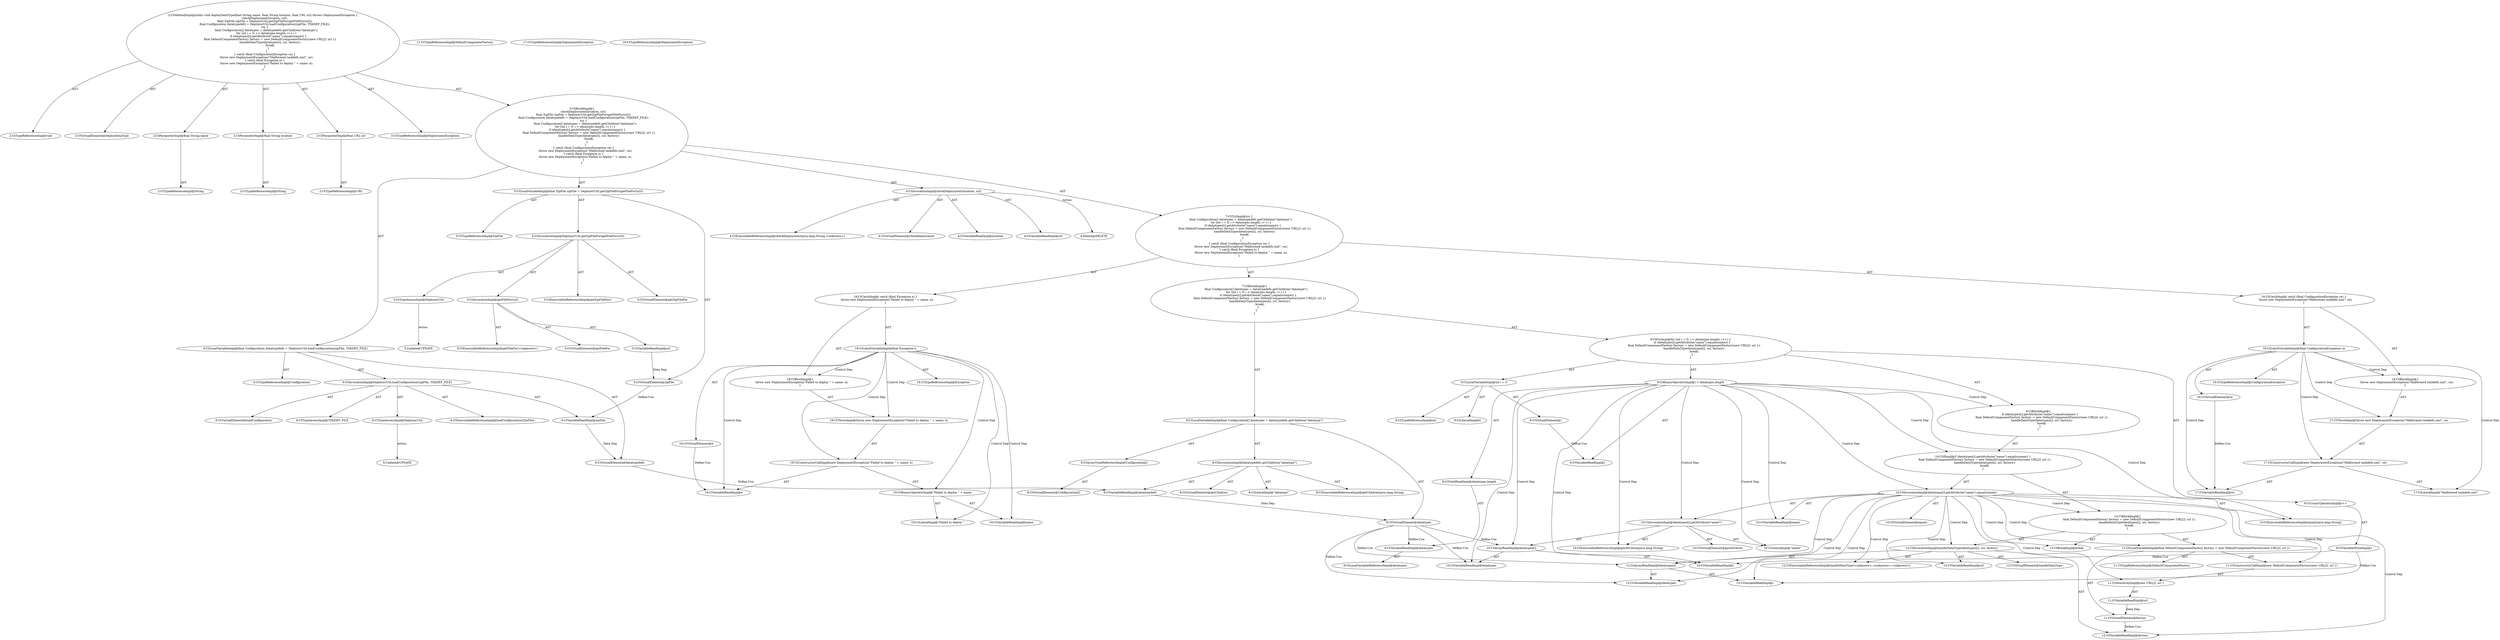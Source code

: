 digraph "deployDataType#?,String,String,URL" {
0 [label="2:CtTypeReferenceImpl@void" shape=ellipse]
1 [label="2:CtVirtualElement@deployDataType" shape=ellipse]
2 [label="2:CtParameterImpl@final String name" shape=ellipse]
3 [label="2:CtTypeReferenceImpl@String" shape=ellipse]
4 [label="2:CtParameterImpl@final String location" shape=ellipse]
5 [label="2:CtTypeReferenceImpl@String" shape=ellipse]
6 [label="2:CtParameterImpl@final URL url" shape=ellipse]
7 [label="2:CtTypeReferenceImpl@URL" shape=ellipse]
8 [label="3:CtTypeReferenceImpl@DeploymentException" shape=ellipse]
9 [label="4:CtExecutableReferenceImpl@checkDeployment(java.lang.String,<unknown>)" shape=ellipse]
10 [label="4:CtVirtualElement@checkDeployment" shape=ellipse]
11 [label="4:CtVariableReadImpl@location" shape=ellipse]
12 [label="4:CtVariableReadImpl@url" shape=ellipse]
13 [label="4:CtInvocationImpl@checkDeployment(location, url)" shape=ellipse]
14 [label="5:CtTypeReferenceImpl@ZipFile" shape=ellipse]
15 [label="5:CtExecutableReferenceImpl@getZipFileFor()" shape=ellipse]
16 [label="5:CtVirtualElement@getZipFileFor" shape=ellipse]
17 [label="5:CtTypeAccessImpl@DeployerUtil" shape=ellipse]
18 [label="5:CtExecutableReferenceImpl@getFileFor(<unknown>)" shape=ellipse]
19 [label="5:CtVirtualElement@getFileFor" shape=ellipse]
20 [label="5:CtVariableReadImpl@url" shape=ellipse]
21 [label="5:CtInvocationImpl@getFileFor(url)" shape=ellipse]
22 [label="5:CtInvocationImpl@DeployerUtil.getZipFileFor(getFileFor(url))" shape=ellipse]
23 [label="5:CtVirtualElement@zipFile" shape=ellipse]
24 [label="5:CtLocalVariableImpl@final ZipFile zipFile = DeployerUtil.getZipFileFor(getFileFor(url))" shape=ellipse]
25 [label="6:CtTypeReferenceImpl@Configuration" shape=ellipse]
26 [label="6:CtExecutableReferenceImpl@loadConfiguration(ZipFile)" shape=ellipse]
27 [label="6:CtVirtualElement@loadConfiguration" shape=ellipse]
28 [label="6:CtTypeAccessImpl@DeployerUtil" shape=ellipse]
29 [label="6:CtVariableReadImpl@zipFile" shape=ellipse]
30 [label="6:CtTypeAccessImpl@TSKDEF_FILE" shape=ellipse]
31 [label="6:CtInvocationImpl@DeployerUtil.loadConfiguration(zipFile, TSKDEF_FILE)" shape=ellipse]
32 [label="6:CtVirtualElement@datatypedefs" shape=ellipse]
33 [label="6:CtLocalVariableImpl@final Configuration datatypedefs = DeployerUtil.loadConfiguration(zipFile, TSKDEF_FILE)" shape=ellipse]
34 [label="8:CtVirtualElement@Configuration[]" shape=ellipse]
35 [label="8:CtArrayTypeReferenceImpl@Configuration[]" shape=ellipse]
36 [label="8:CtExecutableReferenceImpl@getChildren(java.lang.String)" shape=ellipse]
37 [label="8:CtVirtualElement@getChildren" shape=ellipse]
38 [label="8:CtVariableReadImpl@datatypedefs" shape=ellipse]
39 [label="8:CtLiteralImpl@\"datatype\"" shape=ellipse]
40 [label="8:CtInvocationImpl@datatypedefs.getChildren(\"datatype\")" shape=ellipse]
41 [label="8:CtVirtualElement@datatypes" shape=ellipse]
42 [label="8:CtLocalVariableImpl@final Configuration[] datatypes = datatypedefs.getChildren(\"datatype\")" shape=ellipse]
43 [label="9:CtTypeReferenceImpl@int" shape=ellipse]
44 [label="9:CtLiteralImpl@0" shape=ellipse]
45 [label="9:CtVirtualElement@i" shape=ellipse]
46 [label="9:CtLocalVariableImpl@int i = 0" shape=ellipse]
47 [label="9:CtVariableReadImpl@i" shape=ellipse]
48 [label="9:CtVariableReadImpl@datatypes" shape=ellipse]
49 [label="9:CtLocalVariableReferenceImpl@datatypes" shape=ellipse]
50 [label="9:CtFieldReadImpl@datatypes.length" shape=ellipse]
51 [label="9:CtBinaryOperatorImpl@i < datatypes.length" shape=ellipse]
52 [label="9:CtVariableWriteImpl@i" shape=ellipse]
53 [label="9:CtUnaryOperatorImpl@i++" shape=ellipse]
54 [label="10:CtExecutableReferenceImpl@equals(java.lang.String)" shape=ellipse]
55 [label="10:CtVirtualElement@equals" shape=ellipse]
56 [label="10:CtExecutableReferenceImpl@getAttribute(java.lang.String)" shape=ellipse]
57 [label="10:CtVirtualElement@getAttribute" shape=ellipse]
58 [label="10:CtVariableReadImpl@datatypes" shape=ellipse]
59 [label="10:CtVariableReadImpl@i" shape=ellipse]
60 [label="10:CtArrayReadImpl@datatypes[i]" shape=ellipse]
61 [label="10:CtLiteralImpl@\"name\"" shape=ellipse]
62 [label="10:CtInvocationImpl@datatypes[i].getAttribute(\"name\")" shape=ellipse]
63 [label="10:CtVariableReadImpl@name" shape=ellipse]
64 [label="10:CtInvocationImpl@datatypes[i].getAttribute(\"name\").equals(name)" shape=ellipse]
65 [label="11:CtTypeReferenceImpl@DefaultComponentFactory" shape=ellipse]
66 [label="11:CtTypeReferenceImpl@DefaultComponentFactory" shape=ellipse]
67 [label="11:CtNewArrayImpl@new URL[]\{ url \}" shape=ellipse]
68 [label="11:CtVariableReadImpl@url" shape=ellipse]
69 [label="11:CtConstructorCallImpl@new DefaultComponentFactory(new URL[]\{ url \})" shape=ellipse]
70 [label="11:CtVirtualElement@factory" shape=ellipse]
71 [label="11:CtLocalVariableImpl@final DefaultComponentFactory factory = new DefaultComponentFactory(new URL[]\{ url \})" shape=ellipse]
72 [label="12:CtExecutableReferenceImpl@handleDataType(<unknown>,<unknown>,<unknown>)" shape=ellipse]
73 [label="12:CtVirtualElement@handleDataType" shape=ellipse]
74 [label="12:CtVariableReadImpl@datatypes" shape=ellipse]
75 [label="12:CtVariableReadImpl@i" shape=ellipse]
76 [label="12:CtArrayReadImpl@datatypes[i]" shape=ellipse]
77 [label="12:CtVariableReadImpl@url" shape=ellipse]
78 [label="12:CtVariableReadImpl@factory" shape=ellipse]
79 [label="12:CtInvocationImpl@handleDataType(datatypes[i], url, factory)" shape=ellipse]
80 [label="13:CtBreakImpl@break" shape=ellipse]
81 [label="10:CtBlockImpl@\{
    final DefaultComponentFactory factory = new DefaultComponentFactory(new URL[]\{ url \});
    handleDataType(datatypes[i], url, factory);
    break;
\}" shape=ellipse]
82 [label="10:CtIfImpl@if (datatypes[i].getAttribute(\"name\").equals(name)) \{
    final DefaultComponentFactory factory = new DefaultComponentFactory(new URL[]\{ url \});
    handleDataType(datatypes[i], url, factory);
    break;
\}" shape=ellipse]
83 [label="9:CtBlockImpl@\{
    if (datatypes[i].getAttribute(\"name\").equals(name)) \{
        final DefaultComponentFactory factory = new DefaultComponentFactory(new URL[]\{ url \});
        handleDataType(datatypes[i], url, factory);
        break;
    \}
\}" shape=ellipse]
84 [label="9:CtForImpl@for (int i = 0; i < datatypes.length; i++) \{
    if (datatypes[i].getAttribute(\"name\").equals(name)) \{
        final DefaultComponentFactory factory = new DefaultComponentFactory(new URL[]\{ url \});
        handleDataType(datatypes[i], url, factory);
        break;
    \}
\}" shape=ellipse]
85 [label="7:CtBlockImpl@\{
    final Configuration[] datatypes = datatypedefs.getChildren(\"datatype\");
    for (int i = 0; i < datatypes.length; i++) \{
        if (datatypes[i].getAttribute(\"name\").equals(name)) \{
            final DefaultComponentFactory factory = new DefaultComponentFactory(new URL[]\{ url \});
            handleDataType(datatypes[i], url, factory);
            break;
        \}
    \}
\}" shape=ellipse]
86 [label="16:CtVirtualElement@ce" shape=ellipse]
87 [label="16:CtTypeReferenceImpl@ConfigurationException" shape=ellipse]
88 [label="16:CtCatchVariableImpl@final ConfigurationException ce" shape=ellipse]
89 [label="17:CtTypeReferenceImpl@DeploymentException" shape=ellipse]
90 [label="17:CtLiteralImpl@\"Malformed taskdefs.xml\"" shape=ellipse]
91 [label="17:CtVariableReadImpl@ce" shape=ellipse]
92 [label="17:CtConstructorCallImpl@new DeploymentException(\"Malformed taskdefs.xml\", ce)" shape=ellipse]
93 [label="17:CtThrowImpl@throw new DeploymentException(\"Malformed taskdefs.xml\", ce)" shape=ellipse]
94 [label="16:CtBlockImpl@\{
    throw new DeploymentException(\"Malformed taskdefs.xml\", ce);
\}" shape=ellipse]
95 [label="16:CtCatchImpl@ catch (final ConfigurationException ce) \{
    throw new DeploymentException(\"Malformed taskdefs.xml\", ce);
\}" shape=ellipse]
96 [label="18:CtVirtualElement@e" shape=ellipse]
97 [label="18:CtTypeReferenceImpl@Exception" shape=ellipse]
98 [label="18:CtCatchVariableImpl@final Exception e" shape=ellipse]
99 [label="19:CtTypeReferenceImpl@DeploymentException" shape=ellipse]
100 [label="19:CtLiteralImpl@\"Failed to deploy \"" shape=ellipse]
101 [label="19:CtVariableReadImpl@name" shape=ellipse]
102 [label="19:CtBinaryOperatorImpl@\"Failed to deploy \" + name" shape=ellipse]
103 [label="19:CtVariableReadImpl@e" shape=ellipse]
104 [label="19:CtConstructorCallImpl@new DeploymentException(\"Failed to deploy \" + name, e)" shape=ellipse]
105 [label="19:CtThrowImpl@throw new DeploymentException(\"Failed to deploy \" + name, e)" shape=ellipse]
106 [label="18:CtBlockImpl@\{
    throw new DeploymentException(\"Failed to deploy \" + name, e);
\}" shape=ellipse]
107 [label="18:CtCatchImpl@ catch (final Exception e) \{
    throw new DeploymentException(\"Failed to deploy \" + name, e);
\}" shape=ellipse]
108 [label="7:CtTryImpl@try \{
    final Configuration[] datatypes = datatypedefs.getChildren(\"datatype\");
    for (int i = 0; i < datatypes.length; i++) \{
        if (datatypes[i].getAttribute(\"name\").equals(name)) \{
            final DefaultComponentFactory factory = new DefaultComponentFactory(new URL[]\{ url \});
            handleDataType(datatypes[i], url, factory);
            break;
        \}
    \}
\} catch (final ConfigurationException ce) \{
    throw new DeploymentException(\"Malformed taskdefs.xml\", ce);
\} catch (final Exception e) \{
    throw new DeploymentException(\"Failed to deploy \" + name, e);
\}" shape=ellipse]
109 [label="3:CtBlockImpl@\{
    checkDeployment(location, url);
    final ZipFile zipFile = DeployerUtil.getZipFileFor(getFileFor(url));
    final Configuration datatypedefs = DeployerUtil.loadConfiguration(zipFile, TSKDEF_FILE);
    try \{
        final Configuration[] datatypes = datatypedefs.getChildren(\"datatype\");
        for (int i = 0; i < datatypes.length; i++) \{
            if (datatypes[i].getAttribute(\"name\").equals(name)) \{
                final DefaultComponentFactory factory = new DefaultComponentFactory(new URL[]\{ url \});
                handleDataType(datatypes[i], url, factory);
                break;
            \}
        \}
    \} catch (final ConfigurationException ce) \{
        throw new DeploymentException(\"Malformed taskdefs.xml\", ce);
    \} catch (final Exception e) \{
        throw new DeploymentException(\"Failed to deploy \" + name, e);
    \}
\}" shape=ellipse]
110 [label="2:CtMethodImpl@public void deployDataType(final String name, final String location, final URL url) throws DeploymentException \{
    checkDeployment(location, url);
    final ZipFile zipFile = DeployerUtil.getZipFileFor(getFileFor(url));
    final Configuration datatypedefs = DeployerUtil.loadConfiguration(zipFile, TSKDEF_FILE);
    try \{
        final Configuration[] datatypes = datatypedefs.getChildren(\"datatype\");
        for (int i = 0; i < datatypes.length; i++) \{
            if (datatypes[i].getAttribute(\"name\").equals(name)) \{
                final DefaultComponentFactory factory = new DefaultComponentFactory(new URL[]\{ url \});
                handleDataType(datatypes[i], url, factory);
                break;
            \}
        \}
    \} catch (final ConfigurationException ce) \{
        throw new DeploymentException(\"Malformed taskdefs.xml\", ce);
    \} catch (final Exception e) \{
        throw new DeploymentException(\"Failed to deploy \" + name, e);
    \}
\}" shape=ellipse]
111 [label="5:Update@UPDATE" shape=ellipse]
112 [label="6:Update@UPDATE" shape=ellipse]
113 [label="4:Delete@DELETE" shape=ellipse]
2 -> 3 [label="AST"];
4 -> 5 [label="AST"];
6 -> 7 [label="AST"];
13 -> 10 [label="AST"];
13 -> 9 [label="AST"];
13 -> 11 [label="AST"];
13 -> 12 [label="AST"];
13 -> 113 [label="Action"];
17 -> 111 [label="Action"];
20 -> 23 [label="Data Dep"];
21 -> 19 [label="AST"];
21 -> 18 [label="AST"];
21 -> 20 [label="AST"];
22 -> 16 [label="AST"];
22 -> 17 [label="AST"];
22 -> 15 [label="AST"];
22 -> 21 [label="AST"];
23 -> 29 [label="Define-Use"];
24 -> 23 [label="AST"];
24 -> 14 [label="AST"];
24 -> 22 [label="AST"];
28 -> 112 [label="Action"];
29 -> 32 [label="Data Dep"];
31 -> 27 [label="AST"];
31 -> 28 [label="AST"];
31 -> 26 [label="AST"];
31 -> 29 [label="AST"];
31 -> 30 [label="AST"];
32 -> 38 [label="Define-Use"];
33 -> 32 [label="AST"];
33 -> 25 [label="AST"];
33 -> 31 [label="AST"];
35 -> 34 [label="AST"];
38 -> 41 [label="Data Dep"];
40 -> 37 [label="AST"];
40 -> 38 [label="AST"];
40 -> 36 [label="AST"];
40 -> 39 [label="AST"];
41 -> 48 [label="Define-Use"];
41 -> 58 [label="Define-Use"];
41 -> 60 [label="Define-Use"];
41 -> 74 [label="Define-Use"];
41 -> 76 [label="Define-Use"];
42 -> 41 [label="AST"];
42 -> 35 [label="AST"];
42 -> 40 [label="AST"];
45 -> 47 [label="Define-Use"];
46 -> 45 [label="AST"];
46 -> 43 [label="AST"];
46 -> 44 [label="AST"];
48 -> 49 [label="AST"];
50 -> 48 [label="AST"];
51 -> 47 [label="AST"];
51 -> 50 [label="AST"];
51 -> 83 [label="Control Dep"];
51 -> 82 [label="Control Dep"];
51 -> 64 [label="Control Dep"];
51 -> 54 [label="Control Dep"];
51 -> 62 [label="Control Dep"];
51 -> 56 [label="Control Dep"];
51 -> 60 [label="Control Dep"];
51 -> 58 [label="Control Dep"];
51 -> 59 [label="Control Dep"];
51 -> 61 [label="Control Dep"];
51 -> 63 [label="Control Dep"];
52 -> 59 [label="Define-Use"];
52 -> 75 [label="Define-Use"];
53 -> 52 [label="AST"];
60 -> 58 [label="AST"];
60 -> 59 [label="AST"];
62 -> 57 [label="AST"];
62 -> 60 [label="AST"];
62 -> 56 [label="AST"];
62 -> 61 [label="AST"];
64 -> 55 [label="AST"];
64 -> 62 [label="AST"];
64 -> 54 [label="AST"];
64 -> 63 [label="AST"];
64 -> 81 [label="Control Dep"];
64 -> 71 [label="Control Dep"];
64 -> 69 [label="Control Dep"];
64 -> 67 [label="Control Dep"];
64 -> 79 [label="Control Dep"];
64 -> 72 [label="Control Dep"];
64 -> 76 [label="Control Dep"];
64 -> 74 [label="Control Dep"];
64 -> 75 [label="Control Dep"];
64 -> 77 [label="Control Dep"];
64 -> 78 [label="Control Dep"];
64 -> 80 [label="Control Dep"];
67 -> 68 [label="AST"];
68 -> 70 [label="Data Dep"];
69 -> 67 [label="AST"];
70 -> 78 [label="Define-Use"];
71 -> 70 [label="AST"];
71 -> 65 [label="AST"];
71 -> 69 [label="AST"];
76 -> 74 [label="AST"];
76 -> 75 [label="AST"];
79 -> 73 [label="AST"];
79 -> 72 [label="AST"];
79 -> 76 [label="AST"];
79 -> 77 [label="AST"];
79 -> 78 [label="AST"];
81 -> 71 [label="AST"];
81 -> 79 [label="AST"];
81 -> 80 [label="AST"];
82 -> 64 [label="AST"];
82 -> 81 [label="AST"];
83 -> 82 [label="AST"];
84 -> 46 [label="AST"];
84 -> 51 [label="AST"];
84 -> 53 [label="AST"];
84 -> 83 [label="AST"];
85 -> 42 [label="AST"];
85 -> 84 [label="AST"];
86 -> 91 [label="Define-Use"];
88 -> 86 [label="AST"];
88 -> 87 [label="AST"];
88 -> 94 [label="Control Dep"];
88 -> 93 [label="Control Dep"];
88 -> 92 [label="Control Dep"];
88 -> 90 [label="Control Dep"];
88 -> 91 [label="Control Dep"];
92 -> 90 [label="AST"];
92 -> 91 [label="AST"];
93 -> 92 [label="AST"];
94 -> 93 [label="AST"];
95 -> 88 [label="AST"];
95 -> 94 [label="AST"];
96 -> 103 [label="Define-Use"];
98 -> 96 [label="AST"];
98 -> 97 [label="AST"];
98 -> 106 [label="Control Dep"];
98 -> 105 [label="Control Dep"];
98 -> 104 [label="Control Dep"];
98 -> 102 [label="Control Dep"];
98 -> 100 [label="Control Dep"];
98 -> 101 [label="Control Dep"];
98 -> 103 [label="Control Dep"];
102 -> 100 [label="AST"];
102 -> 101 [label="AST"];
104 -> 102 [label="AST"];
104 -> 103 [label="AST"];
105 -> 104 [label="AST"];
106 -> 105 [label="AST"];
107 -> 98 [label="AST"];
107 -> 106 [label="AST"];
108 -> 85 [label="AST"];
108 -> 95 [label="AST"];
108 -> 107 [label="AST"];
109 -> 13 [label="AST"];
109 -> 24 [label="AST"];
109 -> 33 [label="AST"];
109 -> 108 [label="AST"];
110 -> 1 [label="AST"];
110 -> 0 [label="AST"];
110 -> 2 [label="AST"];
110 -> 4 [label="AST"];
110 -> 6 [label="AST"];
110 -> 8 [label="AST"];
110 -> 109 [label="AST"];
}